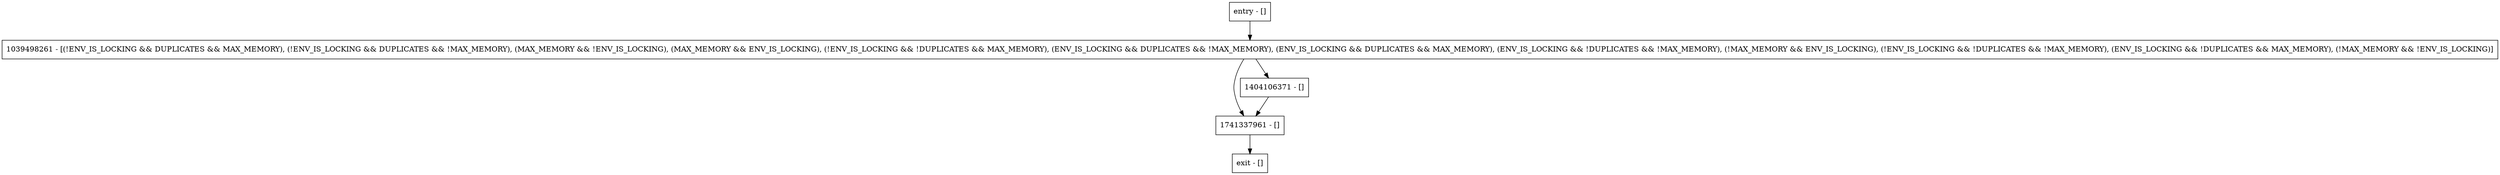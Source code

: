 digraph byteArraySize {
node [shape=record];
1741337961 [label="1741337961 - []"];
entry [label="entry - []"];
exit [label="exit - []"];
1404106371 [label="1404106371 - []"];
1039498261 [label="1039498261 - [(!ENV_IS_LOCKING && DUPLICATES && MAX_MEMORY), (!ENV_IS_LOCKING && DUPLICATES && !MAX_MEMORY), (MAX_MEMORY && !ENV_IS_LOCKING), (MAX_MEMORY && ENV_IS_LOCKING), (!ENV_IS_LOCKING && !DUPLICATES && MAX_MEMORY), (ENV_IS_LOCKING && DUPLICATES && !MAX_MEMORY), (ENV_IS_LOCKING && DUPLICATES && MAX_MEMORY), (ENV_IS_LOCKING && !DUPLICATES && !MAX_MEMORY), (!MAX_MEMORY && ENV_IS_LOCKING), (!ENV_IS_LOCKING && !DUPLICATES && !MAX_MEMORY), (ENV_IS_LOCKING && !DUPLICATES && MAX_MEMORY), (!MAX_MEMORY && !ENV_IS_LOCKING)]"];
entry;
exit;
1741337961 -> exit;
entry -> 1039498261;
1404106371 -> 1741337961;
1039498261 -> 1741337961;
1039498261 -> 1404106371;
}
